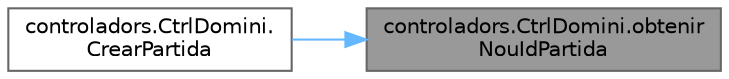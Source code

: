 digraph "controladors.CtrlDomini.obtenirNouIdPartida"
{
 // INTERACTIVE_SVG=YES
 // LATEX_PDF_SIZE
  bgcolor="transparent";
  edge [fontname=Helvetica,fontsize=10,labelfontname=Helvetica,labelfontsize=10];
  node [fontname=Helvetica,fontsize=10,shape=box,height=0.2,width=0.4];
  rankdir="RL";
  Node1 [id="Node000001",label="controladors.CtrlDomini.obtenir\lNouIdPartida",height=0.2,width=0.4,color="gray40", fillcolor="grey60", style="filled", fontcolor="black",tooltip="Assigna un id a una partida."];
  Node1 -> Node2 [id="edge1_Node000001_Node000002",dir="back",color="steelblue1",style="solid",tooltip=" "];
  Node2 [id="Node000002",label="controladors.CtrlDomini.\lCrearPartida",height=0.2,width=0.4,color="grey40", fillcolor="white", style="filled",URL="$classcontroladors_1_1_ctrl_domini.html#aa9ac49fa6869b07b4cb23de318ea0d48",tooltip="Crear Partida."];
}
